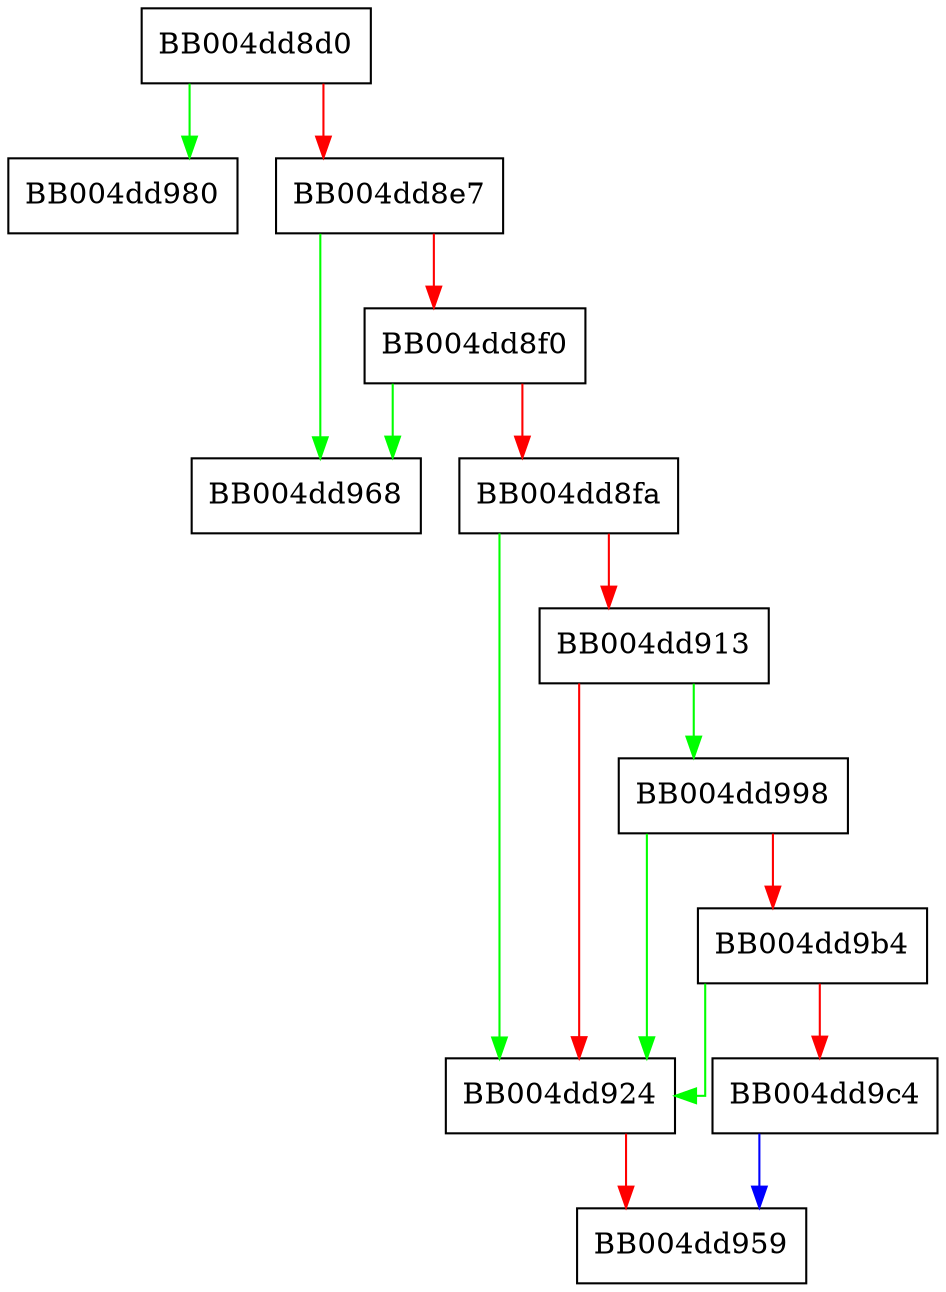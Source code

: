 digraph tls_construct_stoc_server_cert_type {
  node [shape="box"];
  graph [splines=ortho];
  BB004dd8d0 -> BB004dd980 [color="green"];
  BB004dd8d0 -> BB004dd8e7 [color="red"];
  BB004dd8e7 -> BB004dd968 [color="green"];
  BB004dd8e7 -> BB004dd8f0 [color="red"];
  BB004dd8f0 -> BB004dd968 [color="green"];
  BB004dd8f0 -> BB004dd8fa [color="red"];
  BB004dd8fa -> BB004dd924 [color="green"];
  BB004dd8fa -> BB004dd913 [color="red"];
  BB004dd913 -> BB004dd998 [color="green"];
  BB004dd913 -> BB004dd924 [color="red"];
  BB004dd924 -> BB004dd959 [color="red"];
  BB004dd998 -> BB004dd924 [color="green"];
  BB004dd998 -> BB004dd9b4 [color="red"];
  BB004dd9b4 -> BB004dd924 [color="green"];
  BB004dd9b4 -> BB004dd9c4 [color="red"];
  BB004dd9c4 -> BB004dd959 [color="blue"];
}